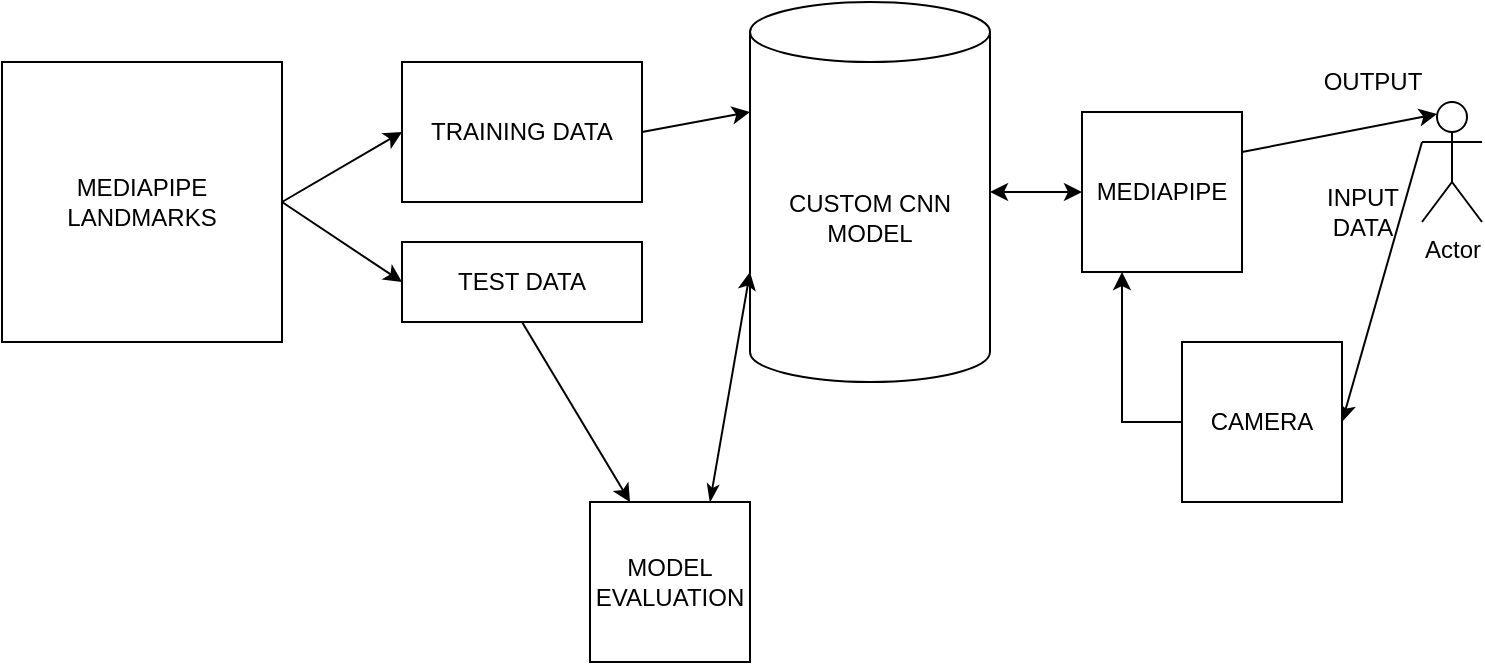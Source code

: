 <mxfile version="17.4.2" type="device"><diagram id="3T6sSUdOdWvE0etP8cPg" name="Page-1"><mxGraphModel dx="932" dy="615" grid="1" gridSize="10" guides="1" tooltips="1" connect="1" arrows="1" fold="1" page="1" pageScale="1" pageWidth="827" pageHeight="1169" math="0" shadow="0"><root><mxCell id="0"/><mxCell id="1" parent="0"/><mxCell id="ZgiFbUYnZUbnCFk4VsCM-18" style="edgeStyle=none;rounded=0;orthogonalLoop=1;jettySize=auto;html=1;exitX=1;exitY=0.5;exitDx=0;exitDy=0;entryX=0;entryY=0.5;entryDx=0;entryDy=0;startArrow=none;startFill=0;" parent="1" source="ZgiFbUYnZUbnCFk4VsCM-3" target="ZgiFbUYnZUbnCFk4VsCM-5" edge="1"><mxGeometry relative="1" as="geometry"/></mxCell><mxCell id="ZgiFbUYnZUbnCFk4VsCM-19" style="edgeStyle=none;rounded=0;orthogonalLoop=1;jettySize=auto;html=1;exitX=1;exitY=0.5;exitDx=0;exitDy=0;entryX=0;entryY=0.5;entryDx=0;entryDy=0;startArrow=none;startFill=0;" parent="1" source="ZgiFbUYnZUbnCFk4VsCM-3" target="ZgiFbUYnZUbnCFk4VsCM-4" edge="1"><mxGeometry relative="1" as="geometry"/></mxCell><mxCell id="ZgiFbUYnZUbnCFk4VsCM-3" value="MEDIAPIPE LANDMARKS" style="whiteSpace=wrap;html=1;aspect=fixed;" parent="1" vertex="1"><mxGeometry x="40" y="210" width="140" height="140" as="geometry"/></mxCell><mxCell id="ZgiFbUYnZUbnCFk4VsCM-21" style="edgeStyle=none;rounded=0;orthogonalLoop=1;jettySize=auto;html=1;exitX=0.5;exitY=1;exitDx=0;exitDy=0;entryX=0.25;entryY=0;entryDx=0;entryDy=0;startArrow=none;startFill=0;" parent="1" source="ZgiFbUYnZUbnCFk4VsCM-4" target="ZgiFbUYnZUbnCFk4VsCM-11" edge="1"><mxGeometry relative="1" as="geometry"/></mxCell><mxCell id="ZgiFbUYnZUbnCFk4VsCM-4" value="TEST DATA" style="rounded=0;whiteSpace=wrap;html=1;" parent="1" vertex="1"><mxGeometry x="240" y="300" width="120" height="40" as="geometry"/></mxCell><mxCell id="ZgiFbUYnZUbnCFk4VsCM-20" style="edgeStyle=none;rounded=0;orthogonalLoop=1;jettySize=auto;html=1;exitX=1;exitY=0.5;exitDx=0;exitDy=0;entryX=0;entryY=0;entryDx=0;entryDy=55;entryPerimeter=0;startArrow=none;startFill=0;" parent="1" source="ZgiFbUYnZUbnCFk4VsCM-5" target="ZgiFbUYnZUbnCFk4VsCM-7" edge="1"><mxGeometry relative="1" as="geometry"/></mxCell><mxCell id="ZgiFbUYnZUbnCFk4VsCM-5" value="TRAINING DATA" style="rounded=0;whiteSpace=wrap;html=1;" parent="1" vertex="1"><mxGeometry x="240" y="210" width="120" height="70" as="geometry"/></mxCell><mxCell id="ZgiFbUYnZUbnCFk4VsCM-17" style="edgeStyle=none;rounded=0;orthogonalLoop=1;jettySize=auto;html=1;exitX=1;exitY=0.5;exitDx=0;exitDy=0;exitPerimeter=0;entryX=0;entryY=0.5;entryDx=0;entryDy=0;startArrow=classic;startFill=1;" parent="1" source="ZgiFbUYnZUbnCFk4VsCM-7" target="ZgiFbUYnZUbnCFk4VsCM-10" edge="1"><mxGeometry relative="1" as="geometry"/></mxCell><mxCell id="ZgiFbUYnZUbnCFk4VsCM-7" value="CUSTOM CNN MODEL" style="shape=cylinder3;whiteSpace=wrap;html=1;boundedLbl=1;backgroundOutline=1;size=15;" parent="1" vertex="1"><mxGeometry x="414" y="180" width="120" height="190" as="geometry"/></mxCell><mxCell id="ZgiFbUYnZUbnCFk4VsCM-13" style="rounded=0;orthogonalLoop=1;jettySize=auto;html=1;exitX=0;exitY=0.333;exitDx=0;exitDy=0;exitPerimeter=0;entryX=1;entryY=0.5;entryDx=0;entryDy=0;" parent="1" source="ZgiFbUYnZUbnCFk4VsCM-8" target="EpBaX4pITqNCyE-IlvDm-1" edge="1"><mxGeometry relative="1" as="geometry"/></mxCell><mxCell id="ZgiFbUYnZUbnCFk4VsCM-8" value="Actor" style="shape=umlActor;verticalLabelPosition=bottom;verticalAlign=top;html=1;outlineConnect=0;" parent="1" vertex="1"><mxGeometry x="750" y="230" width="30" height="60" as="geometry"/></mxCell><mxCell id="ZgiFbUYnZUbnCFk4VsCM-14" style="edgeStyle=none;rounded=0;orthogonalLoop=1;jettySize=auto;html=1;exitX=1;exitY=0.25;exitDx=0;exitDy=0;entryX=0.25;entryY=0.1;entryDx=0;entryDy=0;entryPerimeter=0;" parent="1" source="ZgiFbUYnZUbnCFk4VsCM-10" target="ZgiFbUYnZUbnCFk4VsCM-8" edge="1"><mxGeometry relative="1" as="geometry"/></mxCell><mxCell id="ZgiFbUYnZUbnCFk4VsCM-10" value="MEDIAPIPE" style="whiteSpace=wrap;html=1;aspect=fixed;" parent="1" vertex="1"><mxGeometry x="580" y="235" width="80" height="80" as="geometry"/></mxCell><mxCell id="ZgiFbUYnZUbnCFk4VsCM-22" style="edgeStyle=none;rounded=0;orthogonalLoop=1;jettySize=auto;html=1;exitX=0.75;exitY=0;exitDx=0;exitDy=0;entryX=0;entryY=0;entryDx=0;entryDy=135;entryPerimeter=0;startArrow=classicThin;startFill=1;" parent="1" source="ZgiFbUYnZUbnCFk4VsCM-11" target="ZgiFbUYnZUbnCFk4VsCM-7" edge="1"><mxGeometry relative="1" as="geometry"/></mxCell><mxCell id="ZgiFbUYnZUbnCFk4VsCM-11" value="MODEL EVALUATION" style="whiteSpace=wrap;html=1;aspect=fixed;" parent="1" vertex="1"><mxGeometry x="334" y="430" width="80" height="80" as="geometry"/></mxCell><mxCell id="ZgiFbUYnZUbnCFk4VsCM-15" value="INPUT&lt;br&gt;DATA" style="text;html=1;align=center;verticalAlign=middle;resizable=0;points=[];autosize=1;" parent="1" vertex="1"><mxGeometry x="695" y="270" width="50" height="30" as="geometry"/></mxCell><mxCell id="ZgiFbUYnZUbnCFk4VsCM-16" value="OUTPUT" style="text;html=1;align=center;verticalAlign=middle;resizable=0;points=[];autosize=1;" parent="1" vertex="1"><mxGeometry x="695" y="210" width="60" height="20" as="geometry"/></mxCell><mxCell id="EpBaX4pITqNCyE-IlvDm-2" style="edgeStyle=orthogonalEdgeStyle;rounded=0;orthogonalLoop=1;jettySize=auto;html=1;exitX=0;exitY=0.5;exitDx=0;exitDy=0;entryX=0.25;entryY=1;entryDx=0;entryDy=0;" edge="1" parent="1" source="EpBaX4pITqNCyE-IlvDm-1" target="ZgiFbUYnZUbnCFk4VsCM-10"><mxGeometry relative="1" as="geometry"/></mxCell><mxCell id="EpBaX4pITqNCyE-IlvDm-1" value="CAMERA" style="whiteSpace=wrap;html=1;aspect=fixed;" vertex="1" parent="1"><mxGeometry x="630" y="350" width="80" height="80" as="geometry"/></mxCell></root></mxGraphModel></diagram></mxfile>